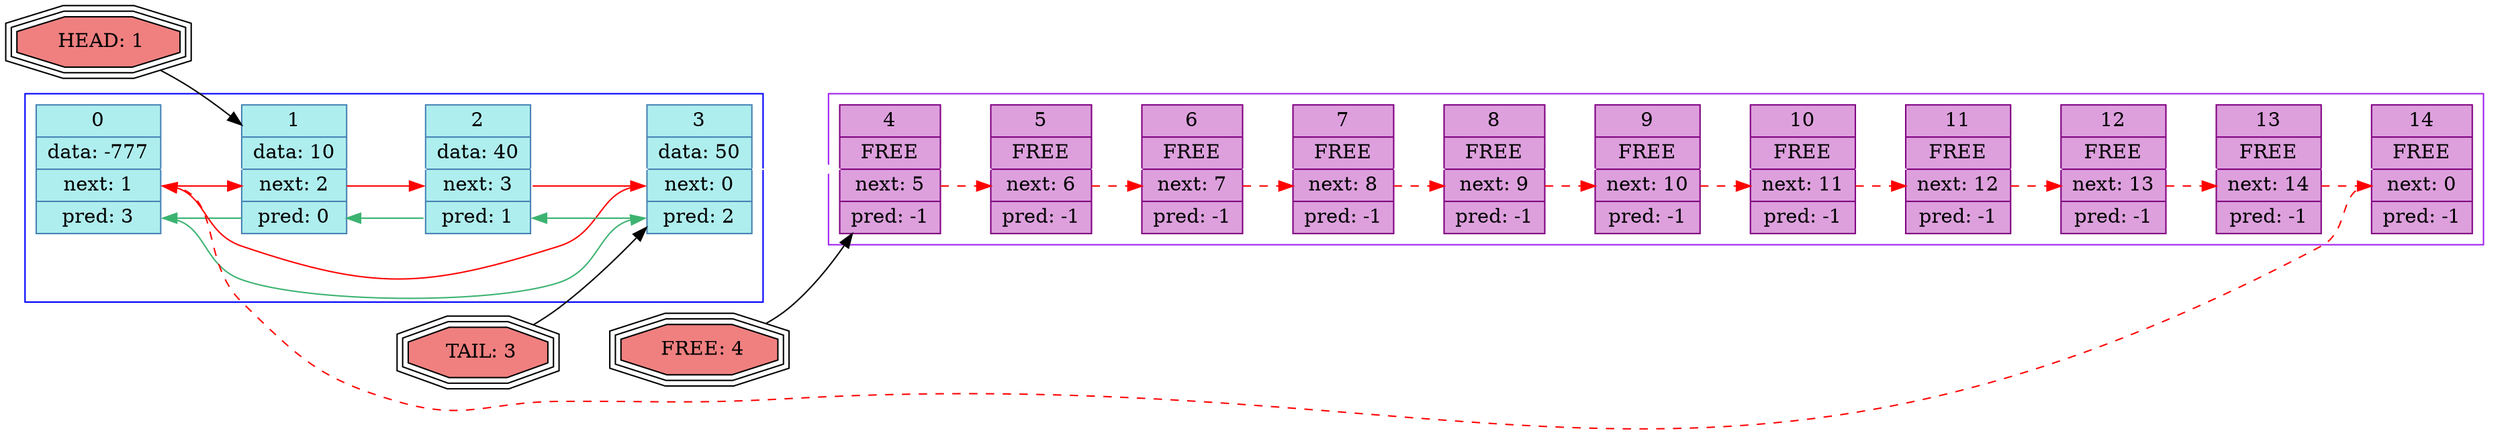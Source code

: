 digraph G{
  rankdir=LR;
  subgraph cluster0 {
      node [color = "#4682B4", fontsize=14];
      0 [shape=record, style="filled", fillcolor="#AFEEEE", label=" 0 | data: -777| <f0> next: 1| <f00> pred: 3"];
      1 [shape=record, style="filled", fillcolor="#AFEEEE", label=" 1 | data: 10| <f1> next: 2| <f11> pred: 0"];
      2 [shape=record, style="filled", fillcolor="#AFEEEE", label=" 2 | data: 40| <f2> next: 3| <f22> pred: 1"];
      3 [shape=record, style="filled", fillcolor="#AFEEEE", label=" 3 | data: 50| <f3> next: 0| <f33> pred: 2"];
      color=blue;
  }
  subgraph cluster1 {
      node [color = "#800080", fontsize=14];
      4 [shape=record, style="filled", fillcolor="#DDA0DD", label=" 4 | FREE | <f4> next: 5| pred: -1"];
      5 [shape=record, style="filled", fillcolor="#DDA0DD", label=" 5 | FREE | <f5> next: 6| pred: -1"];
      6 [shape=record, style="filled", fillcolor="#DDA0DD", label=" 6 | FREE | <f6> next: 7| pred: -1"];
      7 [shape=record, style="filled", fillcolor="#DDA0DD", label=" 7 | FREE | <f7> next: 8| pred: -1"];
      8 [shape=record, style="filled", fillcolor="#DDA0DD", label=" 8 | FREE | <f8> next: 9| pred: -1"];
      9 [shape=record, style="filled", fillcolor="#DDA0DD", label=" 9 | FREE | <f9> next: 10| pred: -1"];
      10 [shape=record, style="filled", fillcolor="#DDA0DD", label=" 10 | FREE | <f10> next: 11| pred: -1"];
      11 [shape=record, style="filled", fillcolor="#DDA0DD", label=" 11 | FREE | <f11> next: 12| pred: -1"];
      12 [shape=record, style="filled", fillcolor="#DDA0DD", label=" 12 | FREE | <f12> next: 13| pred: -1"];
      13 [shape=record, style="filled", fillcolor="#DDA0DD", label=" 13 | FREE | <f13> next: 14| pred: -1"];
      14 [shape=record, style="filled", fillcolor="#DDA0DD", label=" 14 | FREE | <f14> next: 0| pred: -1"];
      color=purple;
  }
      free [shape=tripleoctagon, style="filled", fillcolor="#F08080", label=" FREE: 4"];
      head [shape=tripleoctagon, style="filled", fillcolor="#F08080", label=" HEAD: 1"];
      tail [shape=tripleoctagon, style="filled", fillcolor="#F08080", label=" TAIL: 3"];
  0 -> 1[color="white", weight = 1000]
  1 -> 2[color="white", weight = 1000]
  2 -> 3[color="white", weight = 1000]
  3 -> 4[color="white", weight = 1000]
  4 -> 5[color="white", weight = 1000]
  5 -> 6[color="white", weight = 1000]
  6 -> 7[color="white", weight = 1000]
  7 -> 8[color="white", weight = 1000]
  8 -> 9[color="white", weight = 1000]
  9 -> 10[color="white", weight = 1000]
  10 -> 11[color="white", weight = 1000]
  11 -> 12[color="white", weight = 1000]
  12 -> 13[color="white", weight = 1000]
  13 -> 14[color="white", weight = 1000]
0:<f0> -> 1:<f1>[color="red", weight = 0]
1:<f1> -> 2:<f2>[color="red", weight = 0]
2:<f2> -> 3:<f3>[color="red", weight = 0]
3:<f3> -> 0:<f0>[color="red", weight = 0]
4:<f4> -> 5:<f5>[style="dashed", color="red", weight = 0]
5:<f5> -> 6:<f6>[style="dashed", color="red", weight = 0]
6:<f6> -> 7:<f7>[style="dashed", color="red", weight = 0]
7:<f7> -> 8:<f8>[style="dashed", color="red", weight = 0]
8:<f8> -> 9:<f9>[style="dashed", color="red", weight = 0]
9:<f9> -> 10:<f10>[style="dashed", color="red", weight = 0]
10:<f10> -> 11:<f11>[style="dashed", color="red", weight = 0]
11:<f11> -> 12:<f12>[style="dashed", color="red", weight = 0]
12:<f12> -> 13:<f13>[style="dashed", color="red", weight = 0]
13:<f13> -> 14:<f14>[style="dashed", color="red", weight = 0]
14:<f14> -> 0:<f0>[style="dashed", color="red", weight = 0]
0:<f00> -> 3:<f33>[color="#3CB371", weight = 0]
1:<f11> -> 0:<f00>[color="#3CB371", weight = 0]
2:<f22> -> 1:<f11>[color="#3CB371", weight = 0]
3:<f33> -> 2:<f22>[color="#3CB371", weight = 0]
free -> 4
head -> 1
tail -> 3
}
